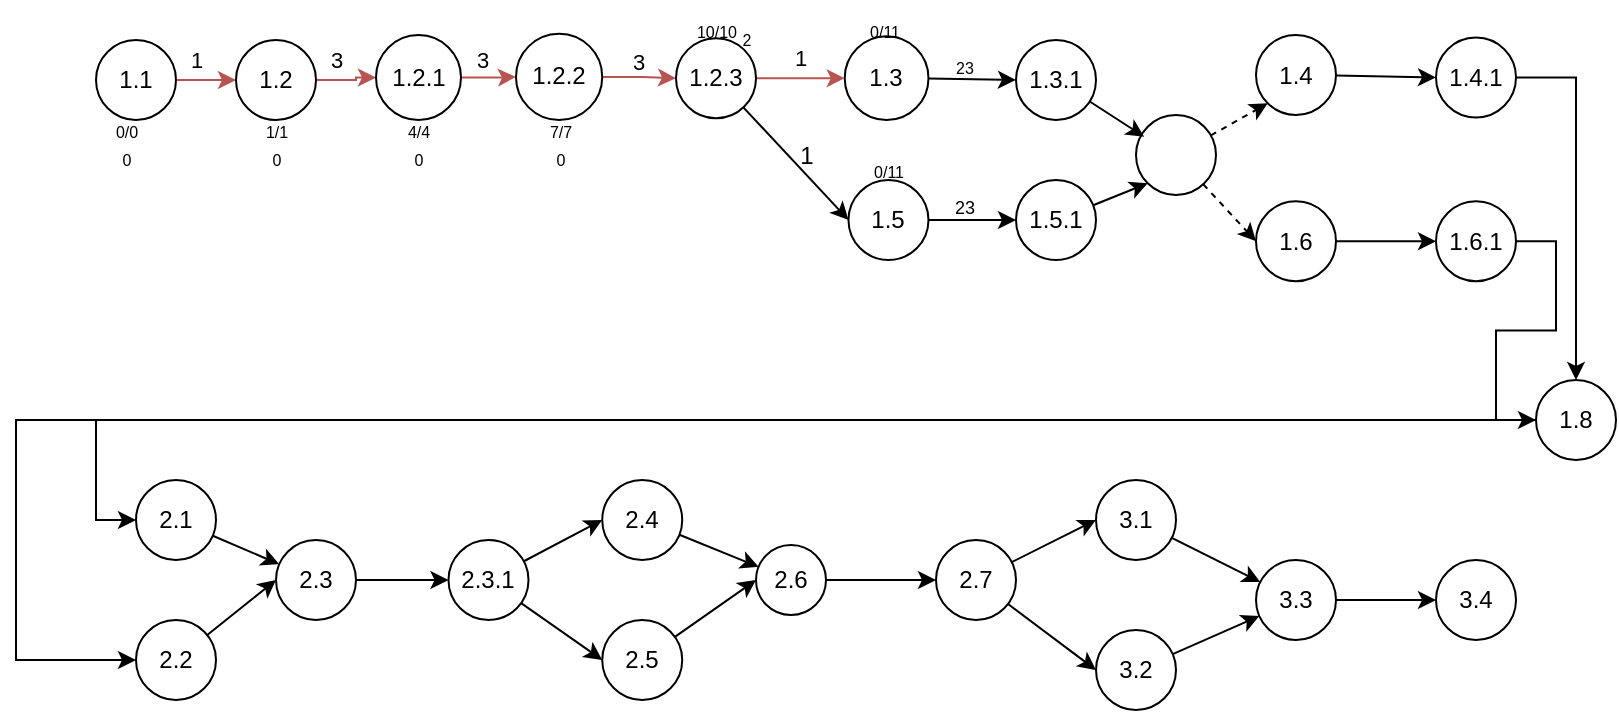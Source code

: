 <mxfile version="24.8.3">
  <diagram name="Página-1" id="_TZk-VBSfBG-fOWsmnnx">
    <mxGraphModel grid="1" page="1" gridSize="10" guides="1" tooltips="1" connect="1" arrows="1" fold="1" pageScale="1" pageWidth="827" pageHeight="1169" math="0" shadow="0">
      <root>
        <mxCell id="0" />
        <mxCell id="1" parent="0" />
        <mxCell id="JfAFxv9XHzVIEhKvCDaF-9" style="edgeStyle=orthogonalEdgeStyle;rounded=0;orthogonalLoop=1;jettySize=auto;html=1;entryX=0;entryY=0.5;entryDx=0;entryDy=0;fillColor=#f8cecc;strokeColor=#b85450;" edge="1" parent="1" source="JfAFxv9XHzVIEhKvCDaF-1" target="JfAFxv9XHzVIEhKvCDaF-2">
          <mxGeometry relative="1" as="geometry" />
        </mxCell>
        <mxCell id="1YkeTyR81IGIItmo_7Jy-1" value="1" style="edgeLabel;html=1;align=center;verticalAlign=middle;resizable=0;points=[];" connectable="0" vertex="1" parent="JfAFxv9XHzVIEhKvCDaF-9">
          <mxGeometry x="0.248" y="1" relative="1" as="geometry">
            <mxPoint x="-1" y="-9" as="offset" />
          </mxGeometry>
        </mxCell>
        <mxCell id="JfAFxv9XHzVIEhKvCDaF-1" value="1.1" style="ellipse;whiteSpace=wrap;html=1;aspect=fixed;" vertex="1" parent="1">
          <mxGeometry x="40" y="210" width="40" height="40" as="geometry" />
        </mxCell>
        <mxCell id="JfAFxv9XHzVIEhKvCDaF-13" style="edgeStyle=orthogonalEdgeStyle;rounded=0;orthogonalLoop=1;jettySize=auto;html=1;entryX=0;entryY=0.5;entryDx=0;entryDy=0;fillColor=#f8cecc;strokeColor=#b85450;" edge="1" parent="1" source="JfAFxv9XHzVIEhKvCDaF-2" target="JfAFxv9XHzVIEhKvCDaF-3">
          <mxGeometry relative="1" as="geometry" />
        </mxCell>
        <mxCell id="1YkeTyR81IGIItmo_7Jy-2" value="3" style="edgeLabel;html=1;align=center;verticalAlign=middle;resizable=0;points=[];" connectable="0" vertex="1" parent="JfAFxv9XHzVIEhKvCDaF-13">
          <mxGeometry x="-0.256" relative="1" as="geometry">
            <mxPoint x="-2" y="-10" as="offset" />
          </mxGeometry>
        </mxCell>
        <mxCell id="JfAFxv9XHzVIEhKvCDaF-2" value="1.2" style="ellipse;whiteSpace=wrap;html=1;aspect=fixed;" vertex="1" parent="1">
          <mxGeometry x="110" y="210" width="40" height="40" as="geometry" />
        </mxCell>
        <mxCell id="JfAFxv9XHzVIEhKvCDaF-11" style="edgeStyle=orthogonalEdgeStyle;rounded=0;orthogonalLoop=1;jettySize=auto;html=1;entryX=0;entryY=0.5;entryDx=0;entryDy=0;fillColor=#f8cecc;strokeColor=#b85450;" edge="1" parent="1" source="JfAFxv9XHzVIEhKvCDaF-3" target="JfAFxv9XHzVIEhKvCDaF-4">
          <mxGeometry relative="1" as="geometry" />
        </mxCell>
        <mxCell id="1YkeTyR81IGIItmo_7Jy-3" value="3" style="edgeLabel;html=1;align=center;verticalAlign=middle;resizable=0;points=[];" connectable="0" vertex="1" parent="JfAFxv9XHzVIEhKvCDaF-11">
          <mxGeometry x="-0.261" y="-1" relative="1" as="geometry">
            <mxPoint y="-10" as="offset" />
          </mxGeometry>
        </mxCell>
        <mxCell id="JfAFxv9XHzVIEhKvCDaF-3" value="1.2.1" style="ellipse;whiteSpace=wrap;html=1;aspect=fixed;" vertex="1" parent="1">
          <mxGeometry x="180" y="207.5" width="42.5" height="42.5" as="geometry" />
        </mxCell>
        <mxCell id="1YkeTyR81IGIItmo_7Jy-7" style="edgeStyle=orthogonalEdgeStyle;rounded=0;orthogonalLoop=1;jettySize=auto;html=1;entryX=0;entryY=0.5;entryDx=0;entryDy=0;fillColor=#f8cecc;strokeColor=#b85450;" edge="1" parent="1" source="JfAFxv9XHzVIEhKvCDaF-4" target="1YkeTyR81IGIItmo_7Jy-6">
          <mxGeometry relative="1" as="geometry" />
        </mxCell>
        <mxCell id="1YkeTyR81IGIItmo_7Jy-54" value="3" style="edgeLabel;html=1;align=center;verticalAlign=middle;resizable=0;points=[];" connectable="0" vertex="1" parent="1YkeTyR81IGIItmo_7Jy-7">
          <mxGeometry x="0.042" y="6" relative="1" as="geometry">
            <mxPoint x="-2" y="-2" as="offset" />
          </mxGeometry>
        </mxCell>
        <mxCell id="JfAFxv9XHzVIEhKvCDaF-4" value="1.2.2" style="ellipse;whiteSpace=wrap;html=1;aspect=fixed;" vertex="1" parent="1">
          <mxGeometry x="250" y="206.88" width="43.12" height="43.12" as="geometry" />
        </mxCell>
        <mxCell id="uwlrSGn0OlOReladuPmx-13" style="rounded=0;orthogonalLoop=1;jettySize=auto;html=1;entryX=0;entryY=0.5;entryDx=0;entryDy=0;" edge="1" parent="1" source="JfAFxv9XHzVIEhKvCDaF-5" target="uwlrSGn0OlOReladuPmx-8">
          <mxGeometry relative="1" as="geometry" />
        </mxCell>
        <mxCell id="JfAFxv9XHzVIEhKvCDaF-5" value="1.3" style="ellipse;whiteSpace=wrap;html=1;aspect=fixed;" vertex="1" parent="1">
          <mxGeometry x="414.37" y="208.13" width="41.87" height="41.87" as="geometry" />
        </mxCell>
        <mxCell id="1YkeTyR81IGIItmo_7Jy-9" style="edgeStyle=orthogonalEdgeStyle;rounded=0;orthogonalLoop=1;jettySize=auto;html=1;fillColor=#f8cecc;strokeColor=#b85450;entryX=0;entryY=0.5;entryDx=0;entryDy=0;" edge="1" parent="1" source="1YkeTyR81IGIItmo_7Jy-6" target="JfAFxv9XHzVIEhKvCDaF-5">
          <mxGeometry relative="1" as="geometry">
            <mxPoint x="410.0" y="229.07" as="targetPoint" />
          </mxGeometry>
        </mxCell>
        <mxCell id="1YkeTyR81IGIItmo_7Jy-10" value="1" style="edgeLabel;html=1;align=center;verticalAlign=middle;resizable=0;points=[];" connectable="0" vertex="1" parent="1YkeTyR81IGIItmo_7Jy-9">
          <mxGeometry x="0.043" relative="1" as="geometry">
            <mxPoint x="-1" y="-10" as="offset" />
          </mxGeometry>
        </mxCell>
        <mxCell id="uwlrSGn0OlOReladuPmx-2" style="rounded=0;orthogonalLoop=1;jettySize=auto;html=1;entryX=0;entryY=0.5;entryDx=0;entryDy=0;" edge="1" parent="1" source="1YkeTyR81IGIItmo_7Jy-6" target="uwlrSGn0OlOReladuPmx-1">
          <mxGeometry relative="1" as="geometry" />
        </mxCell>
        <mxCell id="1YkeTyR81IGIItmo_7Jy-6" value="1.2.3" style="ellipse;whiteSpace=wrap;html=1;aspect=fixed;" vertex="1" parent="1">
          <mxGeometry x="330" y="209.07" width="40" height="40" as="geometry" />
        </mxCell>
        <mxCell id="1YkeTyR81IGIItmo_7Jy-50" value="&lt;span style=&quot;font-size: 8px;&quot;&gt;0/0&lt;/span&gt;" style="text;html=1;align=center;verticalAlign=middle;resizable=0;points=[];autosize=1;strokeColor=none;fillColor=none;" vertex="1" parent="1">
          <mxGeometry x="40" y="240" width="30" height="30" as="geometry" />
        </mxCell>
        <mxCell id="1YkeTyR81IGIItmo_7Jy-51" value="&lt;font style=&quot;font-size: 8px;&quot;&gt;1/1&lt;/font&gt;" style="text;html=1;align=center;verticalAlign=middle;resizable=0;points=[];autosize=1;strokeColor=none;fillColor=none;" vertex="1" parent="1">
          <mxGeometry x="115" y="240" width="30" height="30" as="geometry" />
        </mxCell>
        <mxCell id="1YkeTyR81IGIItmo_7Jy-52" value="&lt;font style=&quot;font-size: 8px;&quot;&gt;4/4&lt;/font&gt;" style="text;html=1;align=center;verticalAlign=middle;resizable=0;points=[];autosize=1;strokeColor=none;fillColor=none;" vertex="1" parent="1">
          <mxGeometry x="186.25" y="240" width="30" height="30" as="geometry" />
        </mxCell>
        <mxCell id="1YkeTyR81IGIItmo_7Jy-53" value="&lt;font style=&quot;font-size: 8px;&quot;&gt;7/7&lt;/font&gt;" style="text;html=1;align=center;verticalAlign=middle;resizable=0;points=[];autosize=1;strokeColor=none;fillColor=none;" vertex="1" parent="1">
          <mxGeometry x="256.56" y="240" width="30" height="30" as="geometry" />
        </mxCell>
        <mxCell id="1YkeTyR81IGIItmo_7Jy-55" value="&lt;font style=&quot;font-size: 8px;&quot;&gt;10/10&lt;/font&gt;" style="text;html=1;align=center;verticalAlign=middle;resizable=0;points=[];autosize=1;strokeColor=none;fillColor=none;" vertex="1" parent="1">
          <mxGeometry x="330" y="190" width="40" height="30" as="geometry" />
        </mxCell>
        <mxCell id="1YkeTyR81IGIItmo_7Jy-56" value="&lt;font style=&quot;font-size: 8px;&quot;&gt;0/11&lt;/font&gt;" style="text;html=1;align=center;verticalAlign=middle;resizable=0;points=[];autosize=1;strokeColor=none;fillColor=none;" vertex="1" parent="1">
          <mxGeometry x="414.37" y="190" width="40" height="30" as="geometry" />
        </mxCell>
        <mxCell id="z2k_7jXKvmVWs2d7WAhr-1" value="&lt;div style=&quot;font-size: 8px;&quot;&gt;0&lt;/div&gt;" style="text;html=1;align=center;verticalAlign=middle;resizable=0;points=[];autosize=1;strokeColor=none;fillColor=none;" vertex="1" parent="1">
          <mxGeometry x="40" y="260" width="30" height="20" as="geometry" />
        </mxCell>
        <mxCell id="z2k_7jXKvmVWs2d7WAhr-2" value="&lt;div style=&quot;font-size: 8px;&quot;&gt;0&lt;/div&gt;" style="text;html=1;align=center;verticalAlign=middle;resizable=0;points=[];autosize=1;strokeColor=none;fillColor=none;" vertex="1" parent="1">
          <mxGeometry x="115" y="260" width="30" height="20" as="geometry" />
        </mxCell>
        <mxCell id="z2k_7jXKvmVWs2d7WAhr-3" value="&lt;div style=&quot;font-size: 8px;&quot;&gt;0&lt;/div&gt;" style="text;html=1;align=center;verticalAlign=middle;resizable=0;points=[];autosize=1;strokeColor=none;fillColor=none;" vertex="1" parent="1">
          <mxGeometry x="186.25" y="260" width="30" height="20" as="geometry" />
        </mxCell>
        <mxCell id="z2k_7jXKvmVWs2d7WAhr-4" value="&lt;div style=&quot;font-size: 8px;&quot;&gt;0&lt;/div&gt;" style="text;html=1;align=center;verticalAlign=middle;resizable=0;points=[];autosize=1;strokeColor=none;fillColor=none;" vertex="1" parent="1">
          <mxGeometry x="256.56" y="260" width="30" height="20" as="geometry" />
        </mxCell>
        <mxCell id="z2k_7jXKvmVWs2d7WAhr-5" value="&lt;div style=&quot;font-size: 8px;&quot;&gt;2&lt;/div&gt;" style="text;html=1;align=center;verticalAlign=middle;resizable=0;points=[];autosize=1;strokeColor=none;fillColor=none;" vertex="1" parent="1">
          <mxGeometry x="350" y="200" width="30" height="20" as="geometry" />
        </mxCell>
        <mxCell id="uwlrSGn0OlOReladuPmx-16" style="rounded=0;orthogonalLoop=1;jettySize=auto;html=1;" edge="1" parent="1" source="uwlrSGn0OlOReladuPmx-1" target="uwlrSGn0OlOReladuPmx-15">
          <mxGeometry relative="1" as="geometry" />
        </mxCell>
        <mxCell id="uwlrSGn0OlOReladuPmx-1" value="1.5" style="ellipse;whiteSpace=wrap;html=1;aspect=fixed;" vertex="1" parent="1">
          <mxGeometry x="416.24" y="280" width="40" height="40" as="geometry" />
        </mxCell>
        <mxCell id="uwlrSGn0OlOReladuPmx-14" style="rounded=0;orthogonalLoop=1;jettySize=auto;html=1;entryX=0;entryY=0.5;entryDx=0;entryDy=0;" edge="1" parent="1" source="uwlrSGn0OlOReladuPmx-3" target="uwlrSGn0OlOReladuPmx-11">
          <mxGeometry relative="1" as="geometry" />
        </mxCell>
        <mxCell id="uwlrSGn0OlOReladuPmx-3" value="1.4" style="ellipse;whiteSpace=wrap;html=1;aspect=fixed;" vertex="1" parent="1">
          <mxGeometry x="620" y="207.5" width="40" height="40" as="geometry" />
        </mxCell>
        <mxCell id="uwlrSGn0OlOReladuPmx-18" style="rounded=0;orthogonalLoop=1;jettySize=auto;html=1;" edge="1" parent="1" source="uwlrSGn0OlOReladuPmx-5" target="uwlrSGn0OlOReladuPmx-17">
          <mxGeometry relative="1" as="geometry" />
        </mxCell>
        <mxCell id="uwlrSGn0OlOReladuPmx-5" value="1.6" style="ellipse;whiteSpace=wrap;html=1;aspect=fixed;" vertex="1" parent="1">
          <mxGeometry x="620" y="290.62" width="40" height="40" as="geometry" />
        </mxCell>
        <mxCell id="uwlrSGn0OlOReladuPmx-8" value="1.3.1" style="ellipse;whiteSpace=wrap;html=1;aspect=fixed;" vertex="1" parent="1">
          <mxGeometry x="500" y="210" width="40" height="40" as="geometry" />
        </mxCell>
        <mxCell id="uwlrSGn0OlOReladuPmx-25" style="edgeStyle=orthogonalEdgeStyle;rounded=0;orthogonalLoop=1;jettySize=auto;html=1;" edge="1" parent="1" source="uwlrSGn0OlOReladuPmx-11" target="uwlrSGn0OlOReladuPmx-24">
          <mxGeometry relative="1" as="geometry" />
        </mxCell>
        <mxCell id="uwlrSGn0OlOReladuPmx-11" value="1.4.1" style="ellipse;whiteSpace=wrap;html=1;aspect=fixed;" vertex="1" parent="1">
          <mxGeometry x="710" y="208.75" width="40" height="40" as="geometry" />
        </mxCell>
        <mxCell id="uwlrSGn0OlOReladuPmx-21" style="rounded=0;orthogonalLoop=1;jettySize=auto;html=1;entryX=0;entryY=1;entryDx=0;entryDy=0;" edge="1" parent="1" source="uwlrSGn0OlOReladuPmx-15" target="uwlrSGn0OlOReladuPmx-19">
          <mxGeometry relative="1" as="geometry" />
        </mxCell>
        <mxCell id="uwlrSGn0OlOReladuPmx-15" value="1.5.1" style="ellipse;whiteSpace=wrap;html=1;aspect=fixed;" vertex="1" parent="1">
          <mxGeometry x="500" y="280" width="40" height="40" as="geometry" />
        </mxCell>
        <mxCell id="uwlrSGn0OlOReladuPmx-26" style="edgeStyle=orthogonalEdgeStyle;rounded=0;orthogonalLoop=1;jettySize=auto;html=1;entryX=0;entryY=0.5;entryDx=0;entryDy=0;" edge="1" parent="1" source="uwlrSGn0OlOReladuPmx-17" target="uwlrSGn0OlOReladuPmx-24">
          <mxGeometry relative="1" as="geometry" />
        </mxCell>
        <mxCell id="uwlrSGn0OlOReladuPmx-17" value="1.6.1" style="ellipse;whiteSpace=wrap;html=1;aspect=fixed;" vertex="1" parent="1">
          <mxGeometry x="710" y="290.62" width="40" height="40" as="geometry" />
        </mxCell>
        <mxCell id="uwlrSGn0OlOReladuPmx-22" style="rounded=0;orthogonalLoop=1;jettySize=auto;html=1;entryX=0;entryY=1;entryDx=0;entryDy=0;dashed=1;" edge="1" parent="1" source="uwlrSGn0OlOReladuPmx-19" target="uwlrSGn0OlOReladuPmx-3">
          <mxGeometry relative="1" as="geometry" />
        </mxCell>
        <mxCell id="uwlrSGn0OlOReladuPmx-23" style="rounded=0;orthogonalLoop=1;jettySize=auto;html=1;entryX=0;entryY=0.5;entryDx=0;entryDy=0;dashed=1;" edge="1" parent="1" source="uwlrSGn0OlOReladuPmx-19" target="uwlrSGn0OlOReladuPmx-5">
          <mxGeometry relative="1" as="geometry" />
        </mxCell>
        <mxCell id="uwlrSGn0OlOReladuPmx-19" value="" style="ellipse;whiteSpace=wrap;html=1;aspect=fixed;" vertex="1" parent="1">
          <mxGeometry x="560" y="247.5" width="40" height="40" as="geometry" />
        </mxCell>
        <mxCell id="uwlrSGn0OlOReladuPmx-20" style="rounded=0;orthogonalLoop=1;jettySize=auto;html=1;entryX=0.102;entryY=0.271;entryDx=0;entryDy=0;entryPerimeter=0;" edge="1" parent="1" source="uwlrSGn0OlOReladuPmx-8" target="uwlrSGn0OlOReladuPmx-19">
          <mxGeometry relative="1" as="geometry" />
        </mxCell>
        <mxCell id="uwlrSGn0OlOReladuPmx-29" style="edgeStyle=orthogonalEdgeStyle;rounded=0;orthogonalLoop=1;jettySize=auto;html=1;entryX=0;entryY=0.5;entryDx=0;entryDy=0;" edge="1" parent="1" source="uwlrSGn0OlOReladuPmx-24" target="uwlrSGn0OlOReladuPmx-27">
          <mxGeometry relative="1" as="geometry" />
        </mxCell>
        <mxCell id="uwlrSGn0OlOReladuPmx-30" style="edgeStyle=orthogonalEdgeStyle;rounded=0;orthogonalLoop=1;jettySize=auto;html=1;entryX=0;entryY=0.5;entryDx=0;entryDy=0;" edge="1" parent="1" source="uwlrSGn0OlOReladuPmx-24" target="uwlrSGn0OlOReladuPmx-28">
          <mxGeometry relative="1" as="geometry">
            <Array as="points">
              <mxPoint y="400" />
              <mxPoint y="520" />
            </Array>
          </mxGeometry>
        </mxCell>
        <mxCell id="uwlrSGn0OlOReladuPmx-24" value="1.8" style="ellipse;whiteSpace=wrap;html=1;aspect=fixed;" vertex="1" parent="1">
          <mxGeometry x="760" y="380" width="40" height="40" as="geometry" />
        </mxCell>
        <mxCell id="uwlrSGn0OlOReladuPmx-32" style="rounded=0;orthogonalLoop=1;jettySize=auto;html=1;" edge="1" parent="1" source="uwlrSGn0OlOReladuPmx-27" target="uwlrSGn0OlOReladuPmx-31">
          <mxGeometry relative="1" as="geometry" />
        </mxCell>
        <mxCell id="uwlrSGn0OlOReladuPmx-27" value="2.1" style="ellipse;whiteSpace=wrap;html=1;aspect=fixed;" vertex="1" parent="1">
          <mxGeometry x="60" y="430" width="40" height="40" as="geometry" />
        </mxCell>
        <mxCell id="uwlrSGn0OlOReladuPmx-33" style="rounded=0;orthogonalLoop=1;jettySize=auto;html=1;entryX=0;entryY=0.5;entryDx=0;entryDy=0;" edge="1" parent="1" source="uwlrSGn0OlOReladuPmx-28" target="uwlrSGn0OlOReladuPmx-31">
          <mxGeometry relative="1" as="geometry" />
        </mxCell>
        <mxCell id="uwlrSGn0OlOReladuPmx-28" value="2.2" style="ellipse;whiteSpace=wrap;html=1;aspect=fixed;" vertex="1" parent="1">
          <mxGeometry x="60" y="500" width="40" height="40" as="geometry" />
        </mxCell>
        <mxCell id="uwlrSGn0OlOReladuPmx-35" style="edgeStyle=orthogonalEdgeStyle;rounded=0;orthogonalLoop=1;jettySize=auto;html=1;entryX=0;entryY=0.5;entryDx=0;entryDy=0;" edge="1" parent="1" source="uwlrSGn0OlOReladuPmx-31" target="uwlrSGn0OlOReladuPmx-34">
          <mxGeometry relative="1" as="geometry" />
        </mxCell>
        <mxCell id="uwlrSGn0OlOReladuPmx-31" value="2.3" style="ellipse;whiteSpace=wrap;html=1;aspect=fixed;" vertex="1" parent="1">
          <mxGeometry x="130" y="460" width="40" height="40" as="geometry" />
        </mxCell>
        <mxCell id="uwlrSGn0OlOReladuPmx-37" style="rounded=0;orthogonalLoop=1;jettySize=auto;html=1;entryX=0;entryY=0.5;entryDx=0;entryDy=0;" edge="1" parent="1" source="uwlrSGn0OlOReladuPmx-34" target="uwlrSGn0OlOReladuPmx-36">
          <mxGeometry relative="1" as="geometry" />
        </mxCell>
        <mxCell id="uwlrSGn0OlOReladuPmx-39" style="rounded=0;orthogonalLoop=1;jettySize=auto;html=1;entryX=0;entryY=0.5;entryDx=0;entryDy=0;" edge="1" parent="1" source="uwlrSGn0OlOReladuPmx-34" target="uwlrSGn0OlOReladuPmx-38">
          <mxGeometry relative="1" as="geometry" />
        </mxCell>
        <mxCell id="uwlrSGn0OlOReladuPmx-34" value="2.3.1" style="ellipse;whiteSpace=wrap;html=1;aspect=fixed;" vertex="1" parent="1">
          <mxGeometry x="216.25" y="460" width="40" height="40" as="geometry" />
        </mxCell>
        <mxCell id="uwlrSGn0OlOReladuPmx-41" style="rounded=0;orthogonalLoop=1;jettySize=auto;html=1;" edge="1" parent="1" source="uwlrSGn0OlOReladuPmx-36" target="uwlrSGn0OlOReladuPmx-40">
          <mxGeometry relative="1" as="geometry" />
        </mxCell>
        <mxCell id="uwlrSGn0OlOReladuPmx-36" value="2.4" style="ellipse;whiteSpace=wrap;html=1;aspect=fixed;" vertex="1" parent="1">
          <mxGeometry x="293.12" y="430" width="40" height="40" as="geometry" />
        </mxCell>
        <mxCell id="uwlrSGn0OlOReladuPmx-42" style="rounded=0;orthogonalLoop=1;jettySize=auto;html=1;entryX=0;entryY=0.5;entryDx=0;entryDy=0;" edge="1" parent="1" source="uwlrSGn0OlOReladuPmx-38" target="uwlrSGn0OlOReladuPmx-40">
          <mxGeometry relative="1" as="geometry" />
        </mxCell>
        <mxCell id="uwlrSGn0OlOReladuPmx-38" value="2.5" style="ellipse;whiteSpace=wrap;html=1;aspect=fixed;" vertex="1" parent="1">
          <mxGeometry x="293.12" y="500" width="40" height="40" as="geometry" />
        </mxCell>
        <mxCell id="uwlrSGn0OlOReladuPmx-44" style="edgeStyle=orthogonalEdgeStyle;rounded=0;orthogonalLoop=1;jettySize=auto;html=1;entryX=0;entryY=0.5;entryDx=0;entryDy=0;" edge="1" parent="1" source="uwlrSGn0OlOReladuPmx-40" target="uwlrSGn0OlOReladuPmx-43">
          <mxGeometry relative="1" as="geometry" />
        </mxCell>
        <mxCell id="uwlrSGn0OlOReladuPmx-40" value="2.6" style="ellipse;whiteSpace=wrap;html=1;aspect=fixed;" vertex="1" parent="1">
          <mxGeometry x="370" y="462.5" width="35" height="35" as="geometry" />
        </mxCell>
        <mxCell id="uwlrSGn0OlOReladuPmx-49" style="rounded=0;orthogonalLoop=1;jettySize=auto;html=1;entryX=0;entryY=0.5;entryDx=0;entryDy=0;" edge="1" parent="1" source="uwlrSGn0OlOReladuPmx-43" target="uwlrSGn0OlOReladuPmx-45">
          <mxGeometry relative="1" as="geometry" />
        </mxCell>
        <mxCell id="uwlrSGn0OlOReladuPmx-50" style="rounded=0;orthogonalLoop=1;jettySize=auto;html=1;entryX=0;entryY=0.5;entryDx=0;entryDy=0;" edge="1" parent="1" source="uwlrSGn0OlOReladuPmx-43" target="uwlrSGn0OlOReladuPmx-46">
          <mxGeometry relative="1" as="geometry" />
        </mxCell>
        <mxCell id="uwlrSGn0OlOReladuPmx-43" value="2.7" style="ellipse;whiteSpace=wrap;html=1;aspect=fixed;" vertex="1" parent="1">
          <mxGeometry x="460" y="460" width="40" height="40" as="geometry" />
        </mxCell>
        <mxCell id="uwlrSGn0OlOReladuPmx-51" style="rounded=0;orthogonalLoop=1;jettySize=auto;html=1;" edge="1" parent="1" source="uwlrSGn0OlOReladuPmx-45" target="uwlrSGn0OlOReladuPmx-47">
          <mxGeometry relative="1" as="geometry" />
        </mxCell>
        <mxCell id="uwlrSGn0OlOReladuPmx-45" value="3.1" style="ellipse;whiteSpace=wrap;html=1;aspect=fixed;" vertex="1" parent="1">
          <mxGeometry x="540" y="430" width="40" height="40" as="geometry" />
        </mxCell>
        <mxCell id="uwlrSGn0OlOReladuPmx-52" style="rounded=0;orthogonalLoop=1;jettySize=auto;html=1;" edge="1" parent="1" source="uwlrSGn0OlOReladuPmx-46" target="uwlrSGn0OlOReladuPmx-47">
          <mxGeometry relative="1" as="geometry" />
        </mxCell>
        <mxCell id="uwlrSGn0OlOReladuPmx-46" value="3.2" style="ellipse;whiteSpace=wrap;html=1;aspect=fixed;" vertex="1" parent="1">
          <mxGeometry x="540" y="505" width="40" height="40" as="geometry" />
        </mxCell>
        <mxCell id="uwlrSGn0OlOReladuPmx-53" style="edgeStyle=orthogonalEdgeStyle;rounded=0;orthogonalLoop=1;jettySize=auto;html=1;entryX=0;entryY=0.5;entryDx=0;entryDy=0;" edge="1" parent="1" source="uwlrSGn0OlOReladuPmx-47" target="uwlrSGn0OlOReladuPmx-48">
          <mxGeometry relative="1" as="geometry" />
        </mxCell>
        <mxCell id="uwlrSGn0OlOReladuPmx-47" value="3.3" style="ellipse;whiteSpace=wrap;html=1;aspect=fixed;" vertex="1" parent="1">
          <mxGeometry x="620" y="470" width="40" height="40" as="geometry" />
        </mxCell>
        <mxCell id="uwlrSGn0OlOReladuPmx-48" value="3.4" style="ellipse;whiteSpace=wrap;html=1;aspect=fixed;" vertex="1" parent="1">
          <mxGeometry x="710" y="470" width="40" height="40" as="geometry" />
        </mxCell>
        <mxCell id="aIBbrglREpWUiEYsW_HD-2" value="1" style="text;html=1;align=center;verticalAlign=middle;resizable=0;points=[];autosize=1;strokeColor=none;fillColor=none;" vertex="1" parent="1">
          <mxGeometry x="380" y="252.5" width="30" height="30" as="geometry" />
        </mxCell>
        <mxCell id="aIBbrglREpWUiEYsW_HD-3" value="&lt;font style=&quot;font-size: 8px;&quot;&gt;0/11&lt;/font&gt;" style="text;html=1;align=center;verticalAlign=middle;resizable=0;points=[];autosize=1;strokeColor=none;fillColor=none;" vertex="1" parent="1">
          <mxGeometry x="416.24" y="260" width="40" height="30" as="geometry" />
        </mxCell>
        <mxCell id="aIBbrglREpWUiEYsW_HD-4" value="&lt;font style=&quot;font-size: 8px;&quot;&gt;23&lt;/font&gt;" style="text;html=1;align=center;verticalAlign=middle;resizable=0;points=[];autosize=1;strokeColor=none;fillColor=none;" vertex="1" parent="1">
          <mxGeometry x="459.37" y="207.5" width="30" height="30" as="geometry" />
        </mxCell>
        <mxCell id="aIBbrglREpWUiEYsW_HD-5" value="&lt;div style=&quot;font-size: 9px;&quot;&gt;23&lt;br&gt;&lt;/div&gt;&lt;div&gt;&lt;br&gt;&lt;/div&gt;" style="text;html=1;align=center;verticalAlign=middle;resizable=0;points=[];autosize=1;strokeColor=none;fillColor=none;fontSize=11;" vertex="1" parent="1">
          <mxGeometry x="459.37" y="280" width="30" height="40" as="geometry" />
        </mxCell>
      </root>
    </mxGraphModel>
  </diagram>
</mxfile>
